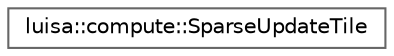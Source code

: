 digraph "类继承关系图"
{
 // LATEX_PDF_SIZE
  bgcolor="transparent";
  edge [fontname=Helvetica,fontsize=10,labelfontname=Helvetica,labelfontsize=10];
  node [fontname=Helvetica,fontsize=10,shape=box,height=0.2,width=0.4];
  rankdir="LR";
  Node0 [id="Node000000",label="luisa::compute::SparseUpdateTile",height=0.2,width=0.4,color="grey40", fillcolor="white", style="filled",URL="$structluisa_1_1compute_1_1_sparse_update_tile.html",tooltip=" "];
}
